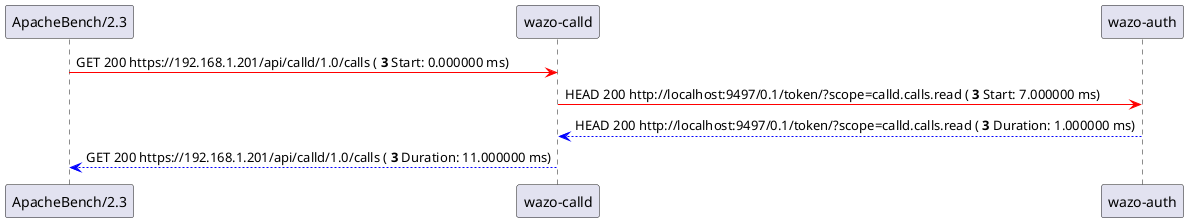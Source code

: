 @startuml
"ApacheBench/2.3" -[#red]> "wazo-calld": GET 200 https://192.168.1.201/api/calld/1.0/calls ( <b>3</b> Start: 0.000000 ms)
"wazo-calld" -[#red]> "wazo-auth": HEAD 200 http://localhost:9497/0.1/token/?scope=calld.calls.read ( <b>3</b> Start: 7.000000 ms)
"wazo-calld" <-[#blue]- "wazo-auth": HEAD 200 http://localhost:9497/0.1/token/?scope=calld.calls.read ( <b>3</b> Duration: 1.000000 ms)
"ApacheBench/2.3" <-[#blue]- "wazo-calld": GET 200 https://192.168.1.201/api/calld/1.0/calls ( <b>3</b> Duration: 11.000000 ms)
@enduml

